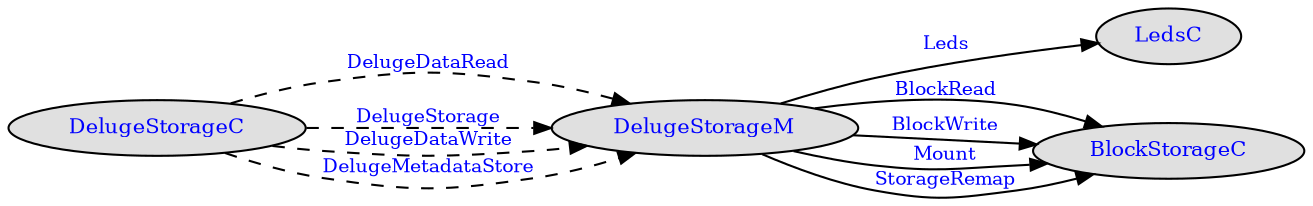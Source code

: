 digraph "DelugeStorageC_if" {
    rankdir=LR;
    ratio=compress;
    margin="0,0";
    ranksep=0.0005; 
    nodesep=0.1; 
    node [shape=ellipse style=filled fillcolor="#e0e0e0"];
    node [fontsize=10 height=.1 width=.1];
    edge [fontsize=9 arrowsize=.8];
    node [fontcolor=blue];
    edge [fontcolor=blue];

    DelugeStorageC [URL="tos.lib.Deluge.DelugeStorageC.nc.html"];
    DelugeStorageM [URL="tos.lib.Deluge.DelugeStorageM.nc.html"];
    DelugeStorageC -> DelugeStorageM [ style=dashed label="DelugeDataRead" URL="tos.lib.Deluge.DelugeDataRead.nc.html" ];
    DelugeStorageC [URL="tos.lib.Deluge.DelugeStorageC.nc.html"];
    DelugeStorageM [URL="tos.lib.Deluge.DelugeStorageM.nc.html"];
    DelugeStorageC -> DelugeStorageM [ style=dashed label="DelugeStorage" URL="tos.lib.Deluge.DelugeStorage.nc.html" ];
    DelugeStorageC [URL="tos.lib.Deluge.DelugeStorageC.nc.html"];
    DelugeStorageM [URL="tos.lib.Deluge.DelugeStorageM.nc.html"];
    DelugeStorageC -> DelugeStorageM [ style=dashed label="DelugeDataWrite" URL="tos.lib.Deluge.DelugeDataWrite.nc.html" ];
    DelugeStorageC [URL="tos.lib.Deluge.DelugeStorageC.nc.html"];
    DelugeStorageM [URL="tos.lib.Deluge.DelugeStorageM.nc.html"];
    DelugeStorageC -> DelugeStorageM [ style=dashed label="DelugeMetadataStore" URL="tos.lib.Deluge.DelugeMetadataStore.nc.html" ];
    DelugeStorageM [URL="tos.lib.Deluge.DelugeStorageM.nc.html"];
    LedsC [URL="tos.system.LedsC.nc.html"];
    DelugeStorageM -> LedsC [ label="Leds" URL="tos.interfaces.Leds.nc.html" ];
    DelugeStorageM [URL="tos.lib.Deluge.DelugeStorageM.nc.html"];
    BlockStorageC [URL="tos.lib.Flash.AT45DB.BlockStorageC.nc.html"];
    DelugeStorageM -> BlockStorageC [ label="BlockRead" URL="tos.lib.Flash.BlockRead.nc.html" ];
    DelugeStorageM [URL="tos.lib.Deluge.DelugeStorageM.nc.html"];
    BlockStorageC [URL="tos.lib.Flash.AT45DB.BlockStorageC.nc.html"];
    DelugeStorageM -> BlockStorageC [ label="BlockWrite" URL="tos.lib.Flash.BlockWrite.nc.html" ];
    DelugeStorageM [URL="tos.lib.Deluge.DelugeStorageM.nc.html"];
    BlockStorageC [URL="tos.lib.Flash.AT45DB.BlockStorageC.nc.html"];
    DelugeStorageM -> BlockStorageC [ label="Mount" URL="tos.lib.Flash.Mount.nc.html" ];
    DelugeStorageM [URL="tos.lib.Deluge.DelugeStorageM.nc.html"];
    BlockStorageC [URL="tos.lib.Flash.AT45DB.BlockStorageC.nc.html"];
    DelugeStorageM -> BlockStorageC [ label="StorageRemap" URL="tos.lib.Flash.StorageRemap.nc.html" ];
}
